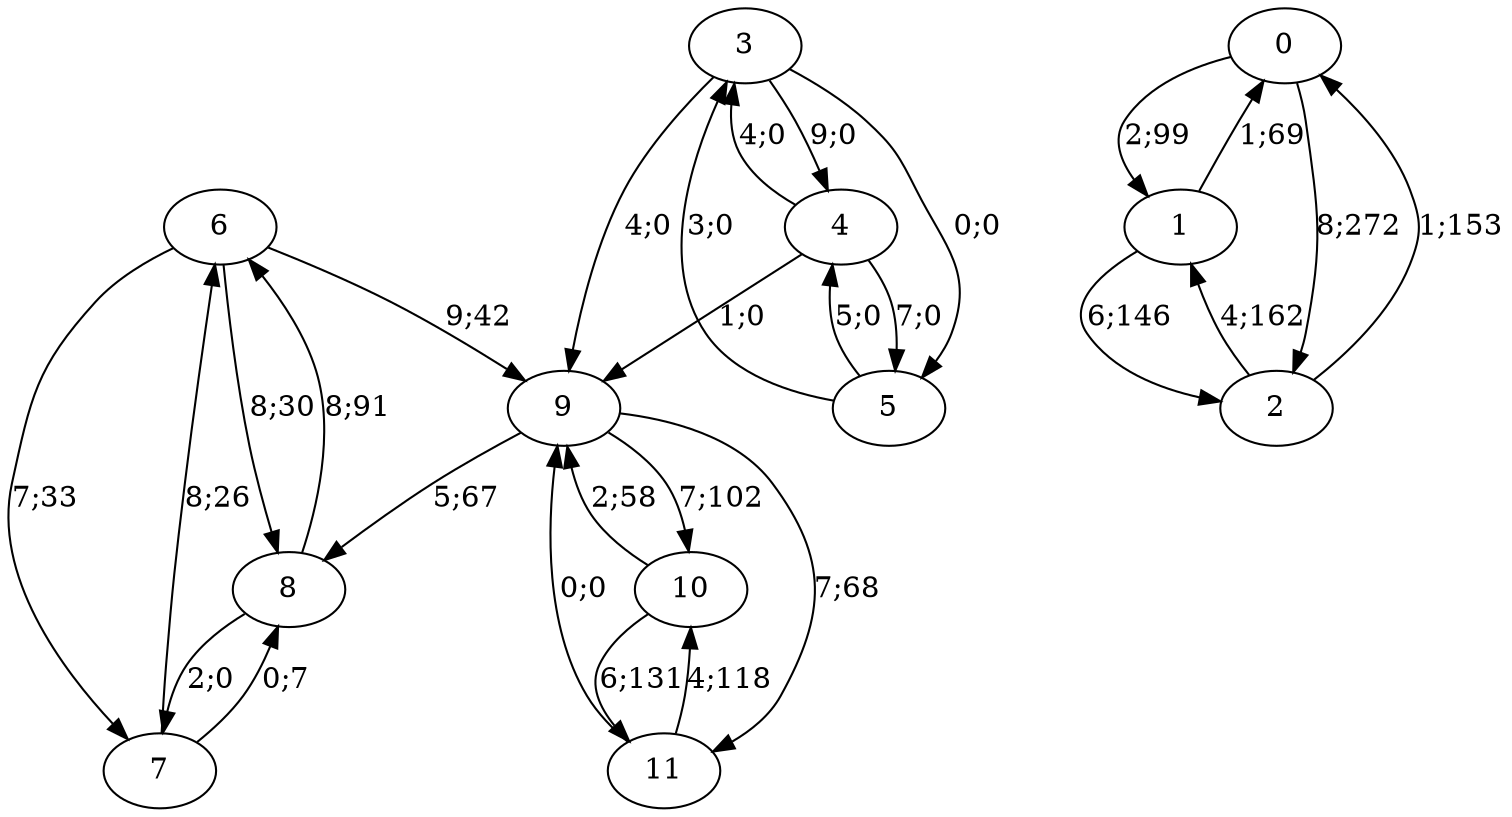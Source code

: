 digraph graph2308 {














6 -> 9 [color=black,label="9;42"]
6 -> 7 [color=black,label="7;33"]
6 -> 8 [color=black,label="8;30"]


7 -> 6 [color=black,label="8;26"]
7 -> 8 [color=black,label="0;7"]


8 -> 6 [color=black,label="8;91"]
8 -> 7 [color=black,label="2;0"]














3 -> 9 [color=black,label="4;0"]
3 -> 4 [color=black,label="9;0"]
3 -> 5 [color=black,label="0;0"]


4 -> 9 [color=black,label="1;0"]
4 -> 3 [color=black,label="4;0"]
4 -> 5 [color=black,label="7;0"]


5 -> 3 [color=black,label="3;0"]
5 -> 4 [color=black,label="5;0"]














0 -> 1 [color=black,label="2;99"]
0 -> 2 [color=black,label="8;272"]


1 -> 0 [color=black,label="1;69"]
1 -> 2 [color=black,label="6;146"]


2 -> 0 [color=black,label="1;153"]
2 -> 1 [color=black,label="4;162"]






































9 -> 8 [color=black,label="5;67"]
9 -> 10 [color=black,label="7;102"]
9 -> 11 [color=black,label="7;68"]


10 -> 9 [color=black,label="2;58"]
10 -> 11 [color=black,label="6;131"]


11 -> 9 [color=black,label="0;0"]
11 -> 10 [color=black,label="4;118"]

}